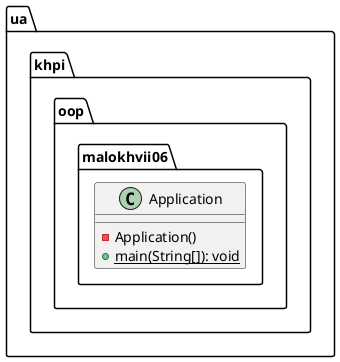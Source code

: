 @startuml

    namespace ua.khpi.oop.malokhvii06 {

        class Application {
            -Application()
            {static} +main(String[]): void
        }

    }

@enduml
